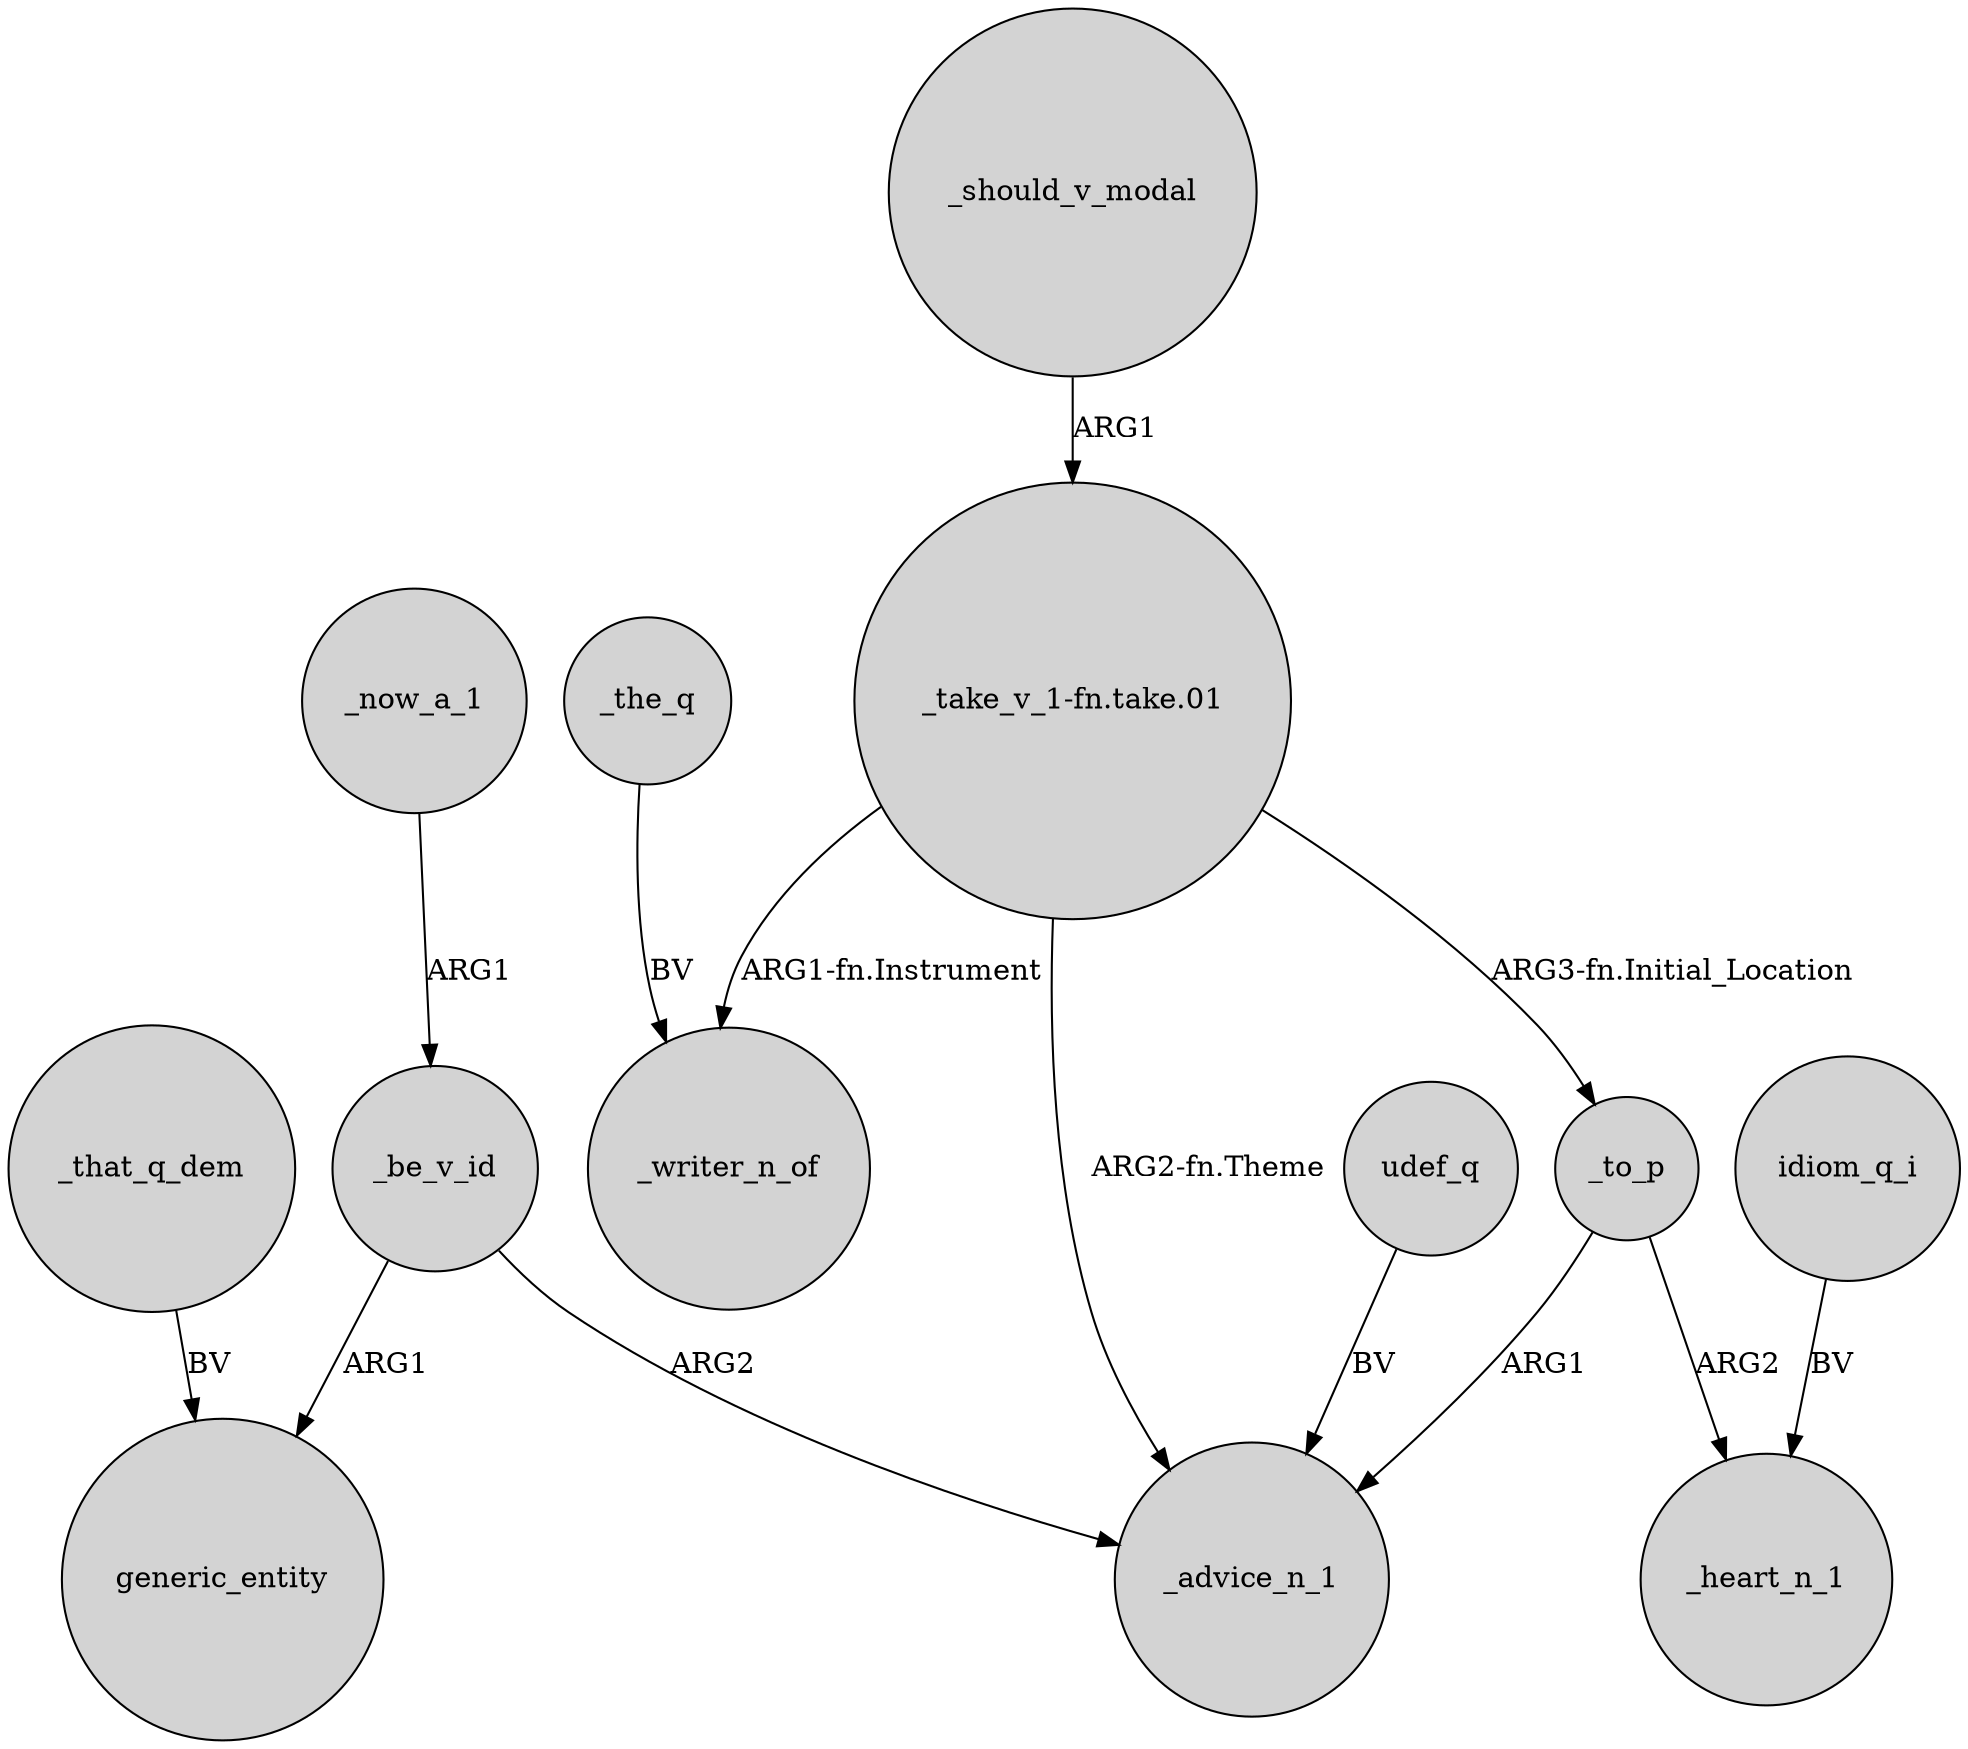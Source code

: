 digraph {
	node [shape=circle style=filled]
	"_take_v_1-fn.take.01" -> _advice_n_1 [label="ARG2-fn.Theme"]
	_now_a_1 -> _be_v_id [label=ARG1]
	"_take_v_1-fn.take.01" -> _writer_n_of [label="ARG1-fn.Instrument"]
	idiom_q_i -> _heart_n_1 [label=BV]
	"_take_v_1-fn.take.01" -> _to_p [label="ARG3-fn.Initial_Location"]
	_be_v_id -> generic_entity [label=ARG1]
	_to_p -> _heart_n_1 [label=ARG2]
	udef_q -> _advice_n_1 [label=BV]
	_that_q_dem -> generic_entity [label=BV]
	_be_v_id -> _advice_n_1 [label=ARG2]
	_the_q -> _writer_n_of [label=BV]
	_should_v_modal -> "_take_v_1-fn.take.01" [label=ARG1]
	_to_p -> _advice_n_1 [label=ARG1]
}
